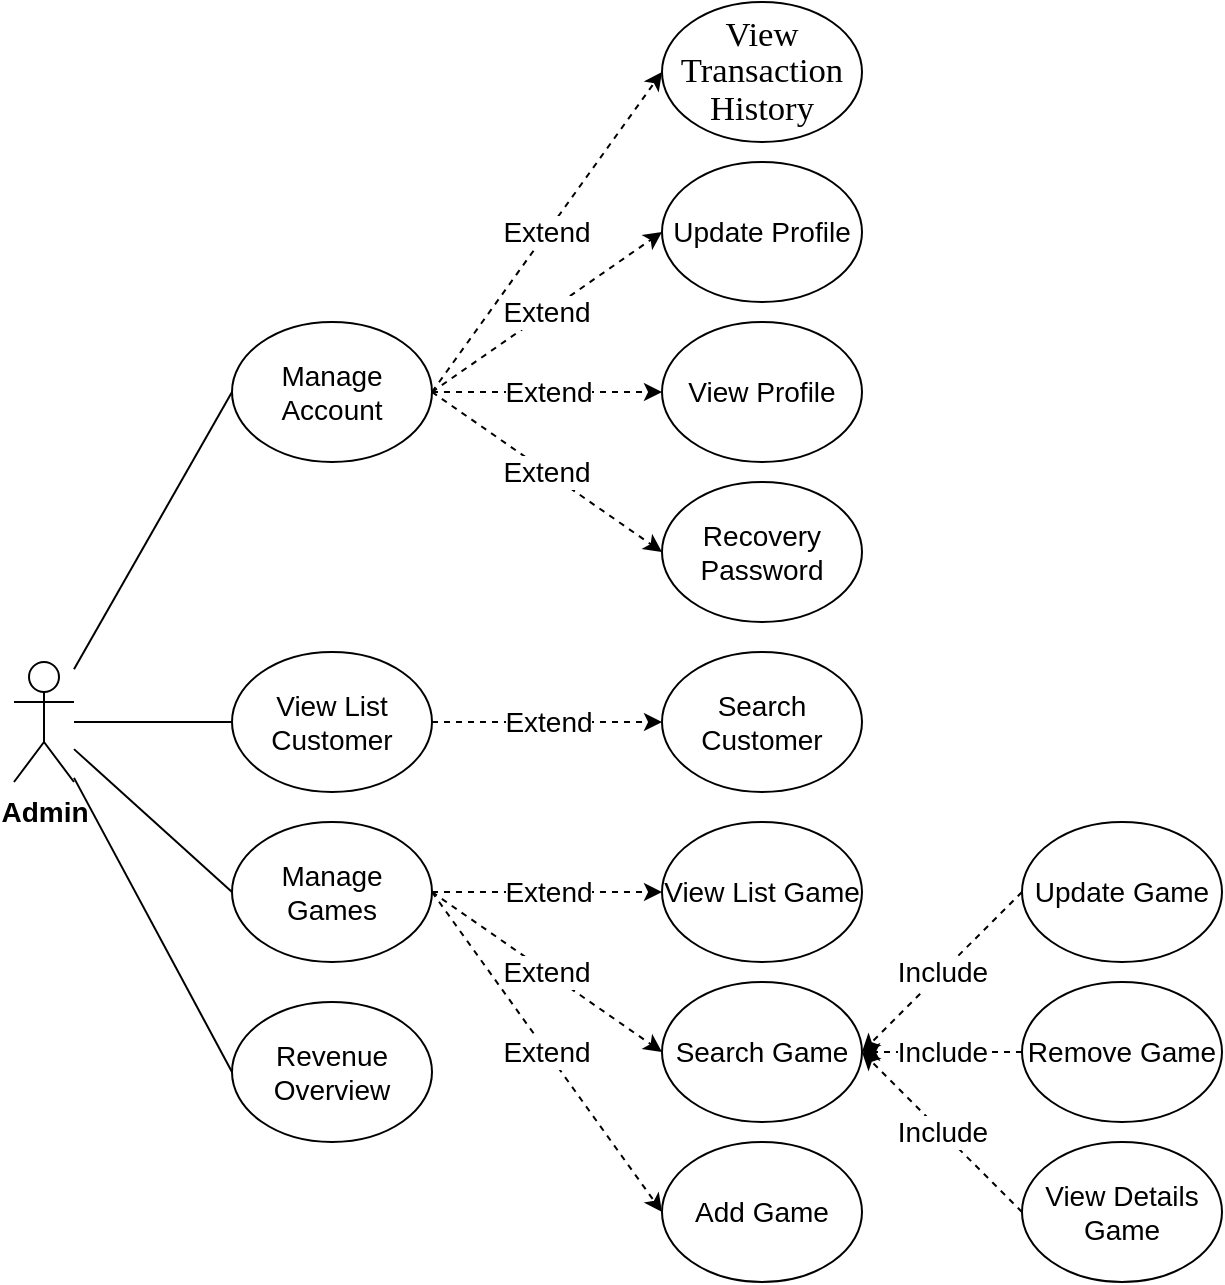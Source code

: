 <mxfile version="20.3.0" type="device"><diagram id="xjahpk4OnbIu6-VgcoBk" name="Page-1"><mxGraphModel dx="1550" dy="929" grid="1" gridSize="10" guides="1" tooltips="1" connect="1" arrows="1" fold="1" page="1" pageScale="1" pageWidth="850" pageHeight="1100" math="0" shadow="0"><root><mxCell id="0"/><mxCell id="1" parent="0"/><mxCell id="w-JGVBisWCpuKK_f6aIq-1" value="&lt;font style=&quot;font-size: 14px;&quot;&gt;&lt;b&gt;Admin&lt;/b&gt;&lt;/font&gt;" style="shape=umlActor;verticalLabelPosition=bottom;verticalAlign=top;html=1;outlineConnect=0;" parent="1" vertex="1"><mxGeometry x="101" y="450" width="30" height="60" as="geometry"/></mxCell><mxCell id="w-JGVBisWCpuKK_f6aIq-18" value="View List Customer" style="ellipse;whiteSpace=wrap;html=1;fontSize=14;" parent="1" vertex="1"><mxGeometry x="210" y="445" width="100" height="70" as="geometry"/></mxCell><mxCell id="w-JGVBisWCpuKK_f6aIq-19" value="Search Customer" style="ellipse;whiteSpace=wrap;html=1;fontSize=14;" parent="1" vertex="1"><mxGeometry x="425" y="445" width="100" height="70" as="geometry"/></mxCell><mxCell id="w-JGVBisWCpuKK_f6aIq-44" value="Manage Games" style="ellipse;whiteSpace=wrap;html=1;fontSize=14;" parent="1" vertex="1"><mxGeometry x="210" y="530" width="100" height="70" as="geometry"/></mxCell><mxCell id="w-JGVBisWCpuKK_f6aIq-45" value="Extend" style="endArrow=classic;html=1;rounded=0;fontSize=14;dashed=1;exitX=1;exitY=0.5;exitDx=0;exitDy=0;entryX=0;entryY=0.5;entryDx=0;entryDy=0;" parent="1" source="w-JGVBisWCpuKK_f6aIq-44" target="w-JGVBisWCpuKK_f6aIq-46" edge="1"><mxGeometry width="50" height="50" relative="1" as="geometry"><mxPoint x="299" y="830" as="sourcePoint"/><mxPoint x="299" y="720" as="targetPoint"/><Array as="points"/></mxGeometry></mxCell><mxCell id="w-JGVBisWCpuKK_f6aIq-46" value="Add Game" style="ellipse;whiteSpace=wrap;html=1;fontSize=14;" parent="1" vertex="1"><mxGeometry x="425" y="690" width="100" height="70" as="geometry"/></mxCell><mxCell id="w-JGVBisWCpuKK_f6aIq-48" value="View Details Game" style="ellipse;whiteSpace=wrap;html=1;fontSize=14;" parent="1" vertex="1"><mxGeometry x="605" y="690" width="100" height="70" as="geometry"/></mxCell><mxCell id="w-JGVBisWCpuKK_f6aIq-49" value="Extend" style="endArrow=classic;html=1;rounded=0;dashed=1;fontSize=14;exitX=1;exitY=0.5;exitDx=0;exitDy=0;entryX=0;entryY=0.5;entryDx=0;entryDy=0;" parent="1" source="w-JGVBisWCpuKK_f6aIq-44" target="w-JGVBisWCpuKK_f6aIq-50" edge="1"><mxGeometry width="50" height="50" relative="1" as="geometry"><mxPoint x="409" y="920" as="sourcePoint"/><mxPoint x="409" y="720" as="targetPoint"/></mxGeometry></mxCell><mxCell id="w-JGVBisWCpuKK_f6aIq-50" value="View List Game" style="ellipse;whiteSpace=wrap;html=1;fontSize=14;" parent="1" vertex="1"><mxGeometry x="425" y="530" width="100" height="70" as="geometry"/></mxCell><mxCell id="w-JGVBisWCpuKK_f6aIq-51" value="Search Game" style="ellipse;whiteSpace=wrap;html=1;fontSize=14;" parent="1" vertex="1"><mxGeometry x="425" y="610" width="100" height="70" as="geometry"/></mxCell><mxCell id="w-JGVBisWCpuKK_f6aIq-52" value="Extend" style="endArrow=classic;html=1;rounded=0;dashed=1;fontSize=14;exitX=1;exitY=0.5;exitDx=0;exitDy=0;entryX=0;entryY=0.5;entryDx=0;entryDy=0;" parent="1" source="w-JGVBisWCpuKK_f6aIq-44" target="w-JGVBisWCpuKK_f6aIq-51" edge="1"><mxGeometry width="50" height="50" relative="1" as="geometry"><mxPoint x="423.995" y="910.501" as="sourcePoint"/><mxPoint x="369" y="760" as="targetPoint"/></mxGeometry></mxCell><mxCell id="w-JGVBisWCpuKK_f6aIq-53" value="Include" style="endArrow=classic;html=1;rounded=0;fontSize=14;dashed=1;exitX=0;exitY=0.5;exitDx=0;exitDy=0;entryX=1;entryY=0.5;entryDx=0;entryDy=0;" parent="1" source="w-JGVBisWCpuKK_f6aIq-48" target="w-JGVBisWCpuKK_f6aIq-51" edge="1"><mxGeometry width="50" height="50" relative="1" as="geometry"><mxPoint x="225" y="820" as="sourcePoint"/><mxPoint x="315" y="920" as="targetPoint"/><Array as="points"/></mxGeometry></mxCell><mxCell id="w-JGVBisWCpuKK_f6aIq-54" value="Include" style="endArrow=classic;html=1;rounded=0;fontSize=14;dashed=1;entryX=1;entryY=0.5;entryDx=0;entryDy=0;exitX=0;exitY=0.5;exitDx=0;exitDy=0;" parent="1" source="w-JGVBisWCpuKK_f6aIq-57" target="w-JGVBisWCpuKK_f6aIq-51" edge="1"><mxGeometry width="50" height="50" relative="1" as="geometry"><mxPoint x="375" y="920" as="sourcePoint"/><mxPoint x="425" y="980" as="targetPoint"/><Array as="points"/></mxGeometry></mxCell><mxCell id="w-JGVBisWCpuKK_f6aIq-55" value="Include" style="endArrow=classic;html=1;rounded=0;fontSize=14;dashed=1;exitX=0;exitY=0.5;exitDx=0;exitDy=0;entryX=1;entryY=0.5;entryDx=0;entryDy=0;" parent="1" source="w-JGVBisWCpuKK_f6aIq-58" target="w-JGVBisWCpuKK_f6aIq-51" edge="1"><mxGeometry width="50" height="50" relative="1" as="geometry"><mxPoint x="569.645" y="839.749" as="sourcePoint"/><mxPoint x="495" y="830" as="targetPoint"/><Array as="points"/></mxGeometry></mxCell><mxCell id="w-JGVBisWCpuKK_f6aIq-57" value="Remove Game" style="ellipse;whiteSpace=wrap;html=1;fontSize=14;" parent="1" vertex="1"><mxGeometry x="605" y="610" width="100" height="70" as="geometry"/></mxCell><mxCell id="w-JGVBisWCpuKK_f6aIq-58" value="Update Game" style="ellipse;whiteSpace=wrap;html=1;fontSize=14;" parent="1" vertex="1"><mxGeometry x="605" y="530" width="100" height="70" as="geometry"/></mxCell><mxCell id="w-JGVBisWCpuKK_f6aIq-61" value="Revenue Overview" style="ellipse;whiteSpace=wrap;html=1;fontSize=14;" parent="1" vertex="1"><mxGeometry x="210" y="620" width="100" height="70" as="geometry"/></mxCell><mxCell id="w-JGVBisWCpuKK_f6aIq-63" value="" style="endArrow=none;html=1;rounded=0;fontSize=14;entryX=0;entryY=0.5;entryDx=0;entryDy=0;" parent="1" source="w-JGVBisWCpuKK_f6aIq-1" target="w-JGVBisWCpuKK_f6aIq-18" edge="1"><mxGeometry width="50" height="50" relative="1" as="geometry"><mxPoint x="181" y="640" as="sourcePoint"/><mxPoint x="210" y="405" as="targetPoint"/></mxGeometry></mxCell><mxCell id="w-JGVBisWCpuKK_f6aIq-64" value="" style="endArrow=none;html=1;rounded=0;fontSize=14;entryX=0;entryY=0.5;entryDx=0;entryDy=0;" parent="1" source="w-JGVBisWCpuKK_f6aIq-1" target="w-JGVBisWCpuKK_f6aIq-44" edge="1"><mxGeometry width="50" height="50" relative="1" as="geometry"><mxPoint x="141" y="485.673" as="sourcePoint"/><mxPoint x="386" y="415" as="targetPoint"/></mxGeometry></mxCell><mxCell id="kvGYoY6oqJAFbAeYPrVv-2" value="Manage Account" style="ellipse;whiteSpace=wrap;html=1;fontSize=14;" vertex="1" parent="1"><mxGeometry x="210" y="280" width="100" height="70" as="geometry"/></mxCell><mxCell id="kvGYoY6oqJAFbAeYPrVv-4" value="" style="endArrow=none;html=1;rounded=0;fontSize=14;entryX=0;entryY=0.5;entryDx=0;entryDy=0;" edge="1" parent="1" source="w-JGVBisWCpuKK_f6aIq-1" target="kvGYoY6oqJAFbAeYPrVv-2"><mxGeometry width="50" height="50" relative="1" as="geometry"><mxPoint x="141" y="500.372" as="sourcePoint"/><mxPoint x="220" y="555" as="targetPoint"/></mxGeometry></mxCell><mxCell id="kvGYoY6oqJAFbAeYPrVv-6" value="" style="endArrow=none;html=1;rounded=0;fontSize=14;entryX=0;entryY=0.5;entryDx=0;entryDy=0;" edge="1" parent="1" source="w-JGVBisWCpuKK_f6aIq-1" target="w-JGVBisWCpuKK_f6aIq-61"><mxGeometry width="50" height="50" relative="1" as="geometry"><mxPoint x="141" y="500.372" as="sourcePoint"/><mxPoint x="220" y="555" as="targetPoint"/></mxGeometry></mxCell><mxCell id="kvGYoY6oqJAFbAeYPrVv-8" value="Extend" style="endArrow=classic;html=1;rounded=0;dashed=1;fontSize=14;exitX=1;exitY=0.5;exitDx=0;exitDy=0;entryX=0;entryY=0.5;entryDx=0;entryDy=0;" edge="1" parent="1" source="kvGYoY6oqJAFbAeYPrVv-2" target="kvGYoY6oqJAFbAeYPrVv-9"><mxGeometry width="50" height="50" relative="1" as="geometry"><mxPoint x="330" y="240" as="sourcePoint"/><mxPoint x="420" y="190" as="targetPoint"/></mxGeometry></mxCell><mxCell id="kvGYoY6oqJAFbAeYPrVv-9" value="View Profile" style="ellipse;whiteSpace=wrap;html=1;fontSize=14;" vertex="1" parent="1"><mxGeometry x="425" y="280" width="100" height="70" as="geometry"/></mxCell><mxCell id="kvGYoY6oqJAFbAeYPrVv-10" value="Update Profile" style="ellipse;whiteSpace=wrap;html=1;fontSize=14;" vertex="1" parent="1"><mxGeometry x="425" y="200" width="100" height="70" as="geometry"/></mxCell><mxCell id="kvGYoY6oqJAFbAeYPrVv-11" value="Extend" style="endArrow=classic;html=1;rounded=0;dashed=1;fontSize=14;exitX=1;exitY=0.5;exitDx=0;exitDy=0;entryX=0;entryY=0.5;entryDx=0;entryDy=0;" edge="1" parent="1" source="kvGYoY6oqJAFbAeYPrVv-2" target="kvGYoY6oqJAFbAeYPrVv-10"><mxGeometry width="50" height="50" relative="1" as="geometry"><mxPoint x="320" y="235" as="sourcePoint"/><mxPoint x="435" y="175" as="targetPoint"/></mxGeometry></mxCell><mxCell id="kvGYoY6oqJAFbAeYPrVv-12" value="Recovery Password" style="ellipse;whiteSpace=wrap;html=1;fontSize=14;" vertex="1" parent="1"><mxGeometry x="425" y="360" width="100" height="70" as="geometry"/></mxCell><mxCell id="kvGYoY6oqJAFbAeYPrVv-13" value="Extend" style="endArrow=classic;html=1;rounded=0;dashed=1;fontSize=14;exitX=1;exitY=0.5;exitDx=0;exitDy=0;entryX=0;entryY=0.5;entryDx=0;entryDy=0;" edge="1" parent="1" source="kvGYoY6oqJAFbAeYPrVv-2" target="kvGYoY6oqJAFbAeYPrVv-12"><mxGeometry width="50" height="50" relative="1" as="geometry"><mxPoint x="320" y="235" as="sourcePoint"/><mxPoint x="435" y="175" as="targetPoint"/></mxGeometry></mxCell><mxCell id="kvGYoY6oqJAFbAeYPrVv-14" value="Extend" style="endArrow=classic;html=1;rounded=0;dashed=1;fontSize=14;exitX=1;exitY=0.5;exitDx=0;exitDy=0;entryX=0;entryY=0.5;entryDx=0;entryDy=0;" edge="1" parent="1" source="w-JGVBisWCpuKK_f6aIq-18" target="w-JGVBisWCpuKK_f6aIq-19"><mxGeometry width="50" height="50" relative="1" as="geometry"><mxPoint x="330" y="450" as="sourcePoint"/><mxPoint x="445" y="450" as="targetPoint"/></mxGeometry></mxCell><mxCell id="kvGYoY6oqJAFbAeYPrVv-16" value="&lt;span style=&quot;font-size: 13pt; line-height: 107%; font-family: &amp;quot;Times New Roman&amp;quot;, serif;&quot;&gt;View Transaction History&lt;/span&gt;" style="ellipse;whiteSpace=wrap;html=1;fontSize=14;" vertex="1" parent="1"><mxGeometry x="425" y="120" width="100" height="70" as="geometry"/></mxCell><mxCell id="kvGYoY6oqJAFbAeYPrVv-17" value="Extend" style="endArrow=classic;html=1;rounded=0;dashed=1;fontSize=14;exitX=1;exitY=0.5;exitDx=0;exitDy=0;entryX=0;entryY=0.5;entryDx=0;entryDy=0;" edge="1" parent="1" source="kvGYoY6oqJAFbAeYPrVv-2" target="kvGYoY6oqJAFbAeYPrVv-16"><mxGeometry width="50" height="50" relative="1" as="geometry"><mxPoint x="290" y="240" as="sourcePoint"/><mxPoint x="405" y="160" as="targetPoint"/></mxGeometry></mxCell></root></mxGraphModel></diagram></mxfile>